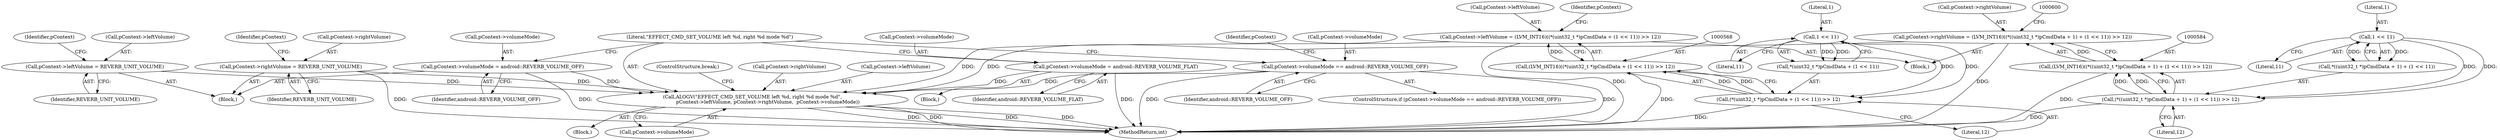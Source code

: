 digraph "0_Android_aeea52da00d210587fb3ed895de3d5f2e0264c88_6@pointer" {
"1000644" [label="(Call,ALOGV(\"EFFECT_CMD_SET_VOLUME left %d, right %d mode %d\",\n                    pContext->leftVolume, pContext->rightVolume,  pContext->volumeMode))"];
"1000629" [label="(Call,pContext->leftVolume = REVERB_UNIT_VOLUME)"];
"1000563" [label="(Call,pContext->leftVolume = (LVM_INT16)((*(uint32_t *)pCmdData + (1 << 11)) >> 12))"];
"1000567" [label="(Call,(LVM_INT16)((*(uint32_t *)pCmdData + (1 << 11)) >> 12))"];
"1000569" [label="(Call,(*(uint32_t *)pCmdData + (1 << 11)) >> 12)"];
"1000575" [label="(Call,1 << 11)"];
"1000579" [label="(Call,pContext->rightVolume = (LVM_INT16)((*((uint32_t *)pCmdData + 1) + (1 << 11)) >> 12))"];
"1000583" [label="(Call,(LVM_INT16)((*((uint32_t *)pCmdData + 1) + (1 << 11)) >> 12))"];
"1000585" [label="(Call,(*((uint32_t *)pCmdData + 1) + (1 << 11)) >> 12)"];
"1000593" [label="(Call,1 << 11)"];
"1000634" [label="(Call,pContext->rightVolume = REVERB_UNIT_VOLUME)"];
"1000622" [label="(Call,pContext->volumeMode = android::REVERB_VOLUME_FLAT)"];
"1000639" [label="(Call,pContext->volumeMode = android::REVERB_VOLUME_OFF)"];
"1000616" [label="(Call,pContext->volumeMode == android::REVERB_VOLUME_OFF)"];
"1000617" [label="(Call,pContext->volumeMode)"];
"1000629" [label="(Call,pContext->leftVolume = REVERB_UNIT_VOLUME)"];
"1000645" [label="(Literal,\"EFFECT_CMD_SET_VOLUME left %d, right %d mode %d\")"];
"1000636" [label="(Identifier,pContext)"];
"1000630" [label="(Call,pContext->leftVolume)"];
"1000649" [label="(Call,pContext->rightVolume)"];
"1000638" [label="(Identifier,REVERB_UNIT_VOLUME)"];
"1000668" [label="(MethodReturn,int)"];
"1000562" [label="(Block,)"];
"1000593" [label="(Call,1 << 11)"];
"1000641" [label="(Identifier,pContext)"];
"1000639" [label="(Call,pContext->volumeMode = android::REVERB_VOLUME_OFF)"];
"1000595" [label="(Literal,11)"];
"1000628" [label="(Block,)"];
"1000569" [label="(Call,(*(uint32_t *)pCmdData + (1 << 11)) >> 12)"];
"1000621" [label="(Block,)"];
"1000640" [label="(Call,pContext->volumeMode)"];
"1000578" [label="(Literal,12)"];
"1000616" [label="(Call,pContext->volumeMode == android::REVERB_VOLUME_OFF)"];
"1000585" [label="(Call,(*((uint32_t *)pCmdData + 1) + (1 << 11)) >> 12)"];
"1000563" [label="(Call,pContext->leftVolume = (LVM_INT16)((*(uint32_t *)pCmdData + (1 << 11)) >> 12))"];
"1000138" [label="(Block,)"];
"1000615" [label="(ControlStructure,if (pContext->volumeMode == android::REVERB_VOLUME_OFF))"];
"1000564" [label="(Call,pContext->leftVolume)"];
"1000579" [label="(Call,pContext->rightVolume = (LVM_INT16)((*((uint32_t *)pCmdData + 1) + (1 << 11)) >> 12))"];
"1000620" [label="(Identifier,android::REVERB_VOLUME_OFF)"];
"1000567" [label="(Call,(LVM_INT16)((*(uint32_t *)pCmdData + (1 << 11)) >> 12))"];
"1000575" [label="(Call,1 << 11)"];
"1000635" [label="(Call,pContext->rightVolume)"];
"1000634" [label="(Call,pContext->rightVolume = REVERB_UNIT_VOLUME)"];
"1000596" [label="(Literal,12)"];
"1000646" [label="(Call,pContext->leftVolume)"];
"1000652" [label="(Call,pContext->volumeMode)"];
"1000633" [label="(Identifier,REVERB_UNIT_VOLUME)"];
"1000580" [label="(Call,pContext->rightVolume)"];
"1000624" [label="(Identifier,pContext)"];
"1000643" [label="(Identifier,android::REVERB_VOLUME_OFF)"];
"1000583" [label="(Call,(LVM_INT16)((*((uint32_t *)pCmdData + 1) + (1 << 11)) >> 12))"];
"1000594" [label="(Literal,1)"];
"1000581" [label="(Identifier,pContext)"];
"1000622" [label="(Call,pContext->volumeMode = android::REVERB_VOLUME_FLAT)"];
"1000644" [label="(Call,ALOGV(\"EFFECT_CMD_SET_VOLUME left %d, right %d mode %d\",\n                    pContext->leftVolume, pContext->rightVolume,  pContext->volumeMode))"];
"1000570" [label="(Call,*(uint32_t *)pCmdData + (1 << 11))"];
"1000576" [label="(Literal,1)"];
"1000626" [label="(Identifier,android::REVERB_VOLUME_FLAT)"];
"1000655" [label="(ControlStructure,break;)"];
"1000586" [label="(Call,*((uint32_t *)pCmdData + 1) + (1 << 11))"];
"1000623" [label="(Call,pContext->volumeMode)"];
"1000577" [label="(Literal,11)"];
"1000644" -> "1000138"  [label="AST: "];
"1000644" -> "1000652"  [label="CFG: "];
"1000645" -> "1000644"  [label="AST: "];
"1000646" -> "1000644"  [label="AST: "];
"1000649" -> "1000644"  [label="AST: "];
"1000652" -> "1000644"  [label="AST: "];
"1000655" -> "1000644"  [label="CFG: "];
"1000644" -> "1000668"  [label="DDG: "];
"1000644" -> "1000668"  [label="DDG: "];
"1000644" -> "1000668"  [label="DDG: "];
"1000644" -> "1000668"  [label="DDG: "];
"1000629" -> "1000644"  [label="DDG: "];
"1000563" -> "1000644"  [label="DDG: "];
"1000579" -> "1000644"  [label="DDG: "];
"1000634" -> "1000644"  [label="DDG: "];
"1000622" -> "1000644"  [label="DDG: "];
"1000639" -> "1000644"  [label="DDG: "];
"1000616" -> "1000644"  [label="DDG: "];
"1000629" -> "1000628"  [label="AST: "];
"1000629" -> "1000633"  [label="CFG: "];
"1000630" -> "1000629"  [label="AST: "];
"1000633" -> "1000629"  [label="AST: "];
"1000636" -> "1000629"  [label="CFG: "];
"1000563" -> "1000562"  [label="AST: "];
"1000563" -> "1000567"  [label="CFG: "];
"1000564" -> "1000563"  [label="AST: "];
"1000567" -> "1000563"  [label="AST: "];
"1000581" -> "1000563"  [label="CFG: "];
"1000563" -> "1000668"  [label="DDG: "];
"1000567" -> "1000563"  [label="DDG: "];
"1000567" -> "1000569"  [label="CFG: "];
"1000568" -> "1000567"  [label="AST: "];
"1000569" -> "1000567"  [label="AST: "];
"1000567" -> "1000668"  [label="DDG: "];
"1000569" -> "1000567"  [label="DDG: "];
"1000569" -> "1000567"  [label="DDG: "];
"1000569" -> "1000578"  [label="CFG: "];
"1000570" -> "1000569"  [label="AST: "];
"1000578" -> "1000569"  [label="AST: "];
"1000569" -> "1000668"  [label="DDG: "];
"1000575" -> "1000569"  [label="DDG: "];
"1000575" -> "1000569"  [label="DDG: "];
"1000575" -> "1000570"  [label="AST: "];
"1000575" -> "1000577"  [label="CFG: "];
"1000576" -> "1000575"  [label="AST: "];
"1000577" -> "1000575"  [label="AST: "];
"1000570" -> "1000575"  [label="CFG: "];
"1000575" -> "1000570"  [label="DDG: "];
"1000575" -> "1000570"  [label="DDG: "];
"1000579" -> "1000562"  [label="AST: "];
"1000579" -> "1000583"  [label="CFG: "];
"1000580" -> "1000579"  [label="AST: "];
"1000583" -> "1000579"  [label="AST: "];
"1000600" -> "1000579"  [label="CFG: "];
"1000579" -> "1000668"  [label="DDG: "];
"1000583" -> "1000579"  [label="DDG: "];
"1000583" -> "1000585"  [label="CFG: "];
"1000584" -> "1000583"  [label="AST: "];
"1000585" -> "1000583"  [label="AST: "];
"1000583" -> "1000668"  [label="DDG: "];
"1000585" -> "1000583"  [label="DDG: "];
"1000585" -> "1000583"  [label="DDG: "];
"1000585" -> "1000596"  [label="CFG: "];
"1000586" -> "1000585"  [label="AST: "];
"1000596" -> "1000585"  [label="AST: "];
"1000585" -> "1000668"  [label="DDG: "];
"1000593" -> "1000585"  [label="DDG: "];
"1000593" -> "1000585"  [label="DDG: "];
"1000593" -> "1000586"  [label="AST: "];
"1000593" -> "1000595"  [label="CFG: "];
"1000594" -> "1000593"  [label="AST: "];
"1000595" -> "1000593"  [label="AST: "];
"1000586" -> "1000593"  [label="CFG: "];
"1000593" -> "1000586"  [label="DDG: "];
"1000593" -> "1000586"  [label="DDG: "];
"1000634" -> "1000628"  [label="AST: "];
"1000634" -> "1000638"  [label="CFG: "];
"1000635" -> "1000634"  [label="AST: "];
"1000638" -> "1000634"  [label="AST: "];
"1000641" -> "1000634"  [label="CFG: "];
"1000634" -> "1000668"  [label="DDG: "];
"1000622" -> "1000621"  [label="AST: "];
"1000622" -> "1000626"  [label="CFG: "];
"1000623" -> "1000622"  [label="AST: "];
"1000626" -> "1000622"  [label="AST: "];
"1000645" -> "1000622"  [label="CFG: "];
"1000622" -> "1000668"  [label="DDG: "];
"1000639" -> "1000628"  [label="AST: "];
"1000639" -> "1000643"  [label="CFG: "];
"1000640" -> "1000639"  [label="AST: "];
"1000643" -> "1000639"  [label="AST: "];
"1000645" -> "1000639"  [label="CFG: "];
"1000639" -> "1000668"  [label="DDG: "];
"1000616" -> "1000615"  [label="AST: "];
"1000616" -> "1000620"  [label="CFG: "];
"1000617" -> "1000616"  [label="AST: "];
"1000620" -> "1000616"  [label="AST: "];
"1000624" -> "1000616"  [label="CFG: "];
"1000645" -> "1000616"  [label="CFG: "];
"1000616" -> "1000668"  [label="DDG: "];
"1000616" -> "1000668"  [label="DDG: "];
}
